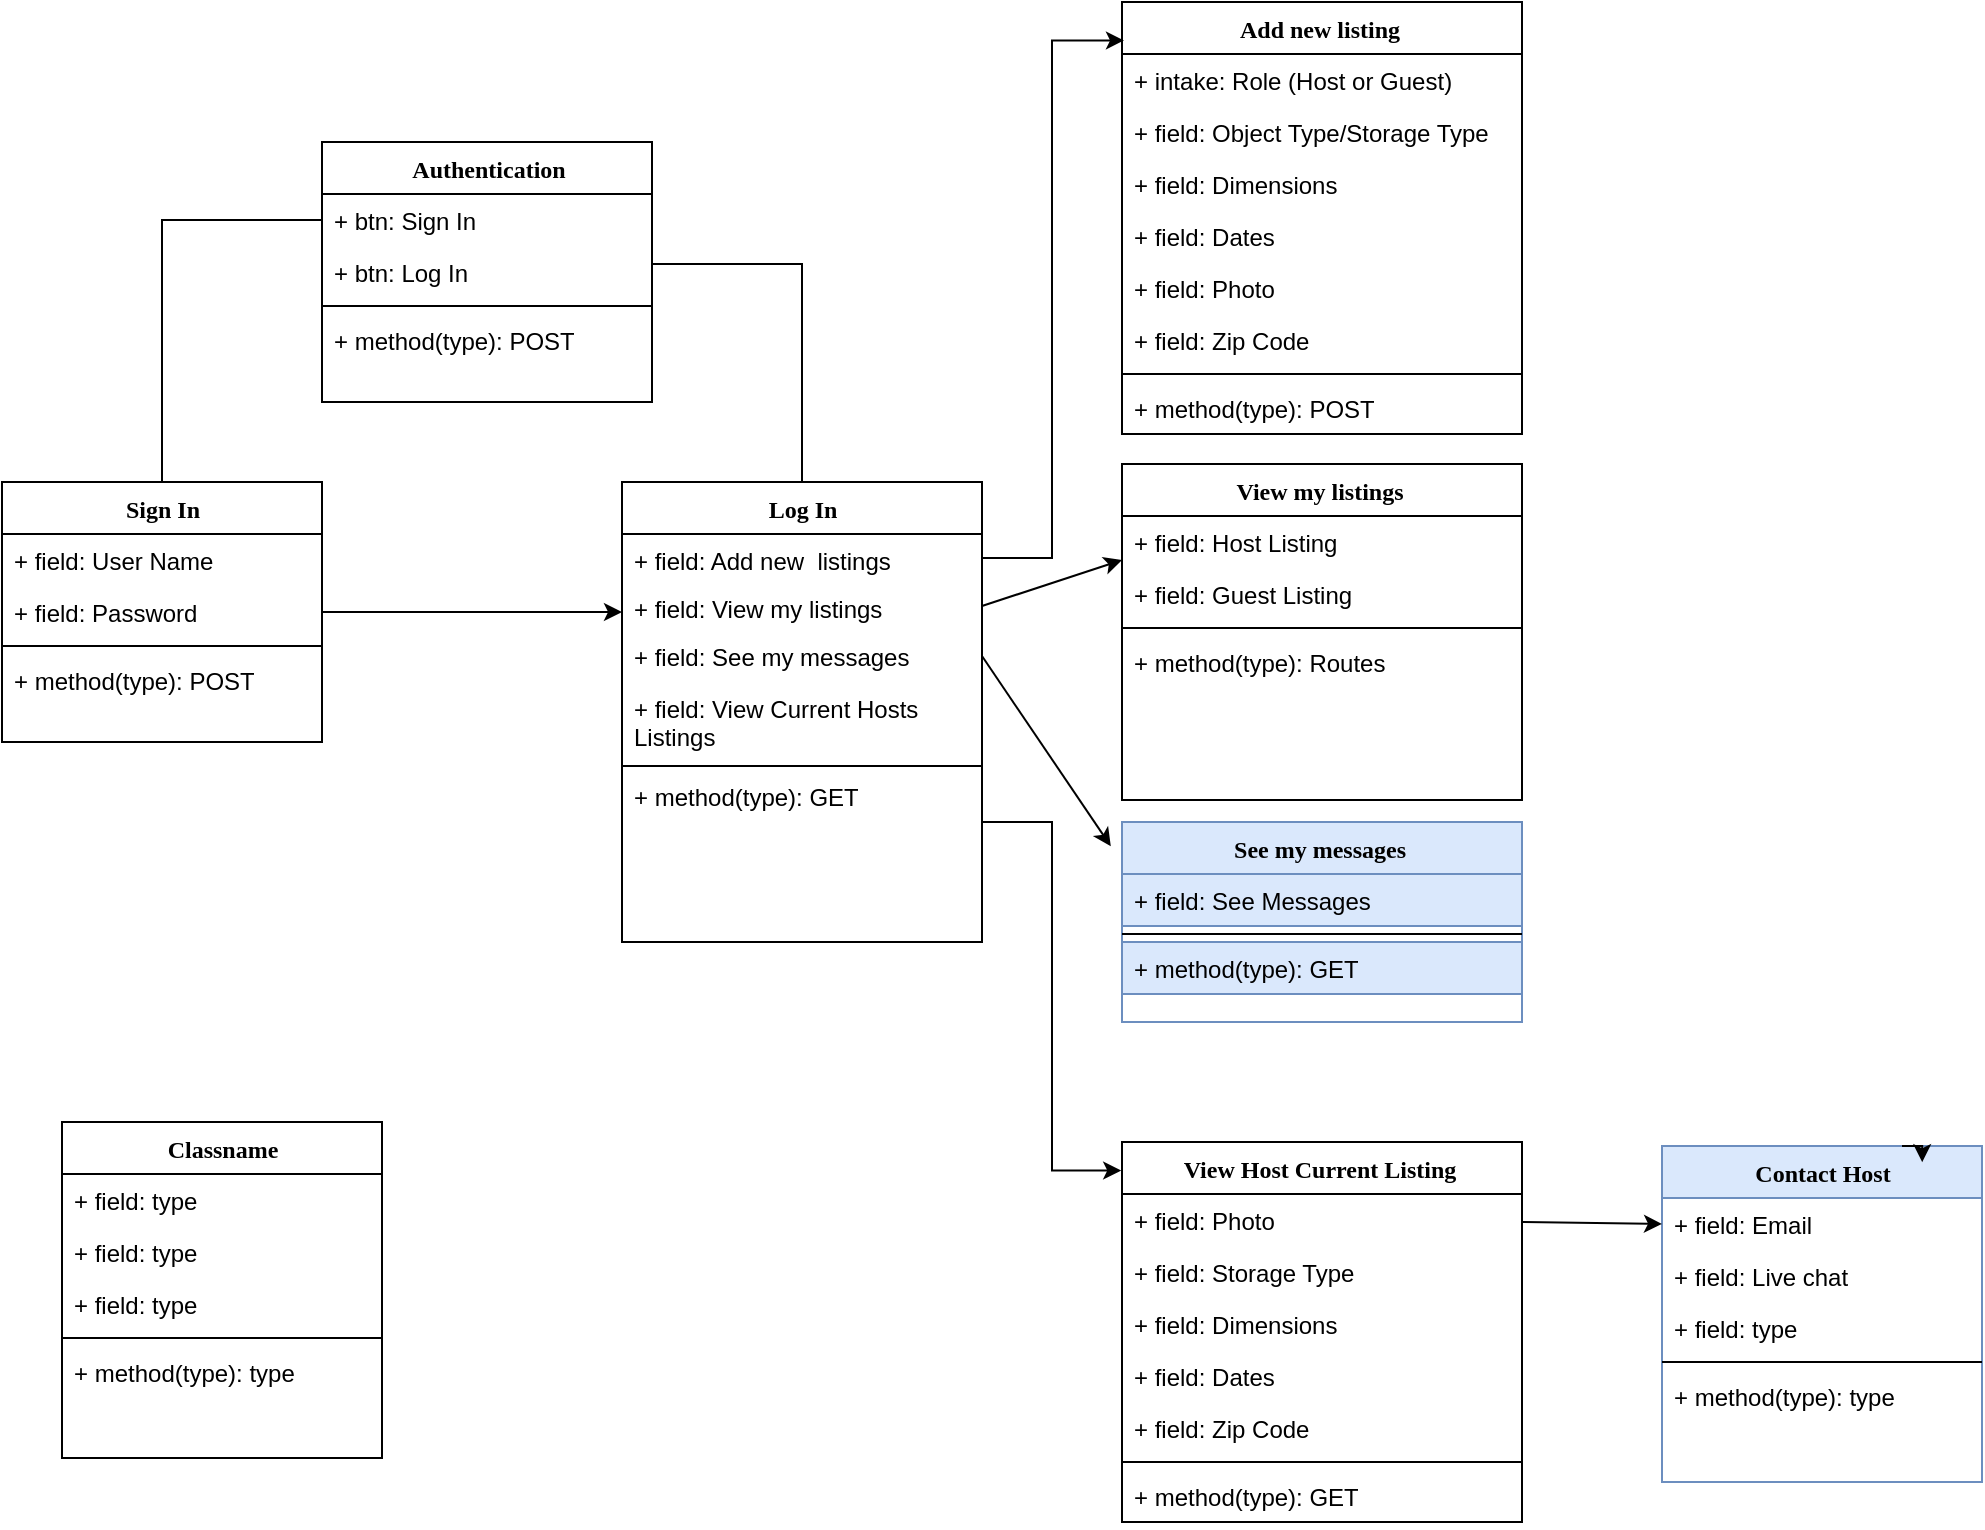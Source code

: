<mxfile version="14.1.2" type="github" pages="2">
  <diagram name="Data Flow " id="6133507b-19e7-1e82-6fc7-422aa6c4b21f">
    <mxGraphModel dx="855" dy="935" grid="1" gridSize="10" guides="1" tooltips="1" connect="1" arrows="1" fold="1" page="1" pageScale="1" pageWidth="1100" pageHeight="850" background="#ffffff" math="0" shadow="0">
      <root>
        <mxCell id="0" />
        <mxCell id="1" parent="0" />
        <mxCell id="235556782a83e6d0-1" value="Add new listing&amp;nbsp;" style="swimlane;html=1;fontStyle=1;align=center;verticalAlign=top;childLayout=stackLayout;horizontal=1;startSize=26;horizontalStack=0;resizeParent=1;resizeLast=0;collapsible=1;marginBottom=0;swimlaneFillColor=#ffffff;rounded=0;shadow=0;comic=0;labelBackgroundColor=none;strokeWidth=1;fillColor=none;fontFamily=Verdana;fontSize=12" parent="1" vertex="1">
          <mxGeometry x="600" y="110" width="200" height="216" as="geometry" />
        </mxCell>
        <mxCell id="235556782a83e6d0-2" value="+ intake: Role (Host or Guest)" style="text;html=1;strokeColor=none;fillColor=none;align=left;verticalAlign=top;spacingLeft=4;spacingRight=4;whiteSpace=wrap;overflow=hidden;rotatable=0;points=[[0,0.5],[1,0.5]];portConstraint=eastwest;" parent="235556782a83e6d0-1" vertex="1">
          <mxGeometry y="26" width="200" height="26" as="geometry" />
        </mxCell>
        <mxCell id="235556782a83e6d0-3" value="+ field: Object Type/Storage Type&amp;nbsp;" style="text;html=1;strokeColor=none;fillColor=none;align=left;verticalAlign=top;spacingLeft=4;spacingRight=4;whiteSpace=wrap;overflow=hidden;rotatable=0;points=[[0,0.5],[1,0.5]];portConstraint=eastwest;" parent="235556782a83e6d0-1" vertex="1">
          <mxGeometry y="52" width="200" height="26" as="geometry" />
        </mxCell>
        <mxCell id="gMW-eXliZmSyRRlXndjO-48" value="+ field: Dimensions&amp;nbsp;" style="text;html=1;strokeColor=none;fillColor=none;align=left;verticalAlign=top;spacingLeft=4;spacingRight=4;whiteSpace=wrap;overflow=hidden;rotatable=0;points=[[0,0.5],[1,0.5]];portConstraint=eastwest;" parent="235556782a83e6d0-1" vertex="1">
          <mxGeometry y="78" width="200" height="26" as="geometry" />
        </mxCell>
        <mxCell id="gMW-eXliZmSyRRlXndjO-49" value="+ field: Dates&amp;nbsp;&amp;nbsp;" style="text;html=1;strokeColor=none;fillColor=none;align=left;verticalAlign=top;spacingLeft=4;spacingRight=4;whiteSpace=wrap;overflow=hidden;rotatable=0;points=[[0,0.5],[1,0.5]];portConstraint=eastwest;" parent="235556782a83e6d0-1" vertex="1">
          <mxGeometry y="104" width="200" height="26" as="geometry" />
        </mxCell>
        <mxCell id="235556782a83e6d0-5" value="+ field: Photo&amp;nbsp;&amp;nbsp;" style="text;html=1;strokeColor=none;fillColor=none;align=left;verticalAlign=top;spacingLeft=4;spacingRight=4;whiteSpace=wrap;overflow=hidden;rotatable=0;points=[[0,0.5],[1,0.5]];portConstraint=eastwest;" parent="235556782a83e6d0-1" vertex="1">
          <mxGeometry y="130" width="200" height="26" as="geometry" />
        </mxCell>
        <mxCell id="1IELFqTFET2UriRZERGF-18" value="+ field: Zip Code&amp;nbsp;&amp;nbsp;" style="text;html=1;strokeColor=none;fillColor=none;align=left;verticalAlign=top;spacingLeft=4;spacingRight=4;whiteSpace=wrap;overflow=hidden;rotatable=0;points=[[0,0.5],[1,0.5]];portConstraint=eastwest;" vertex="1" parent="235556782a83e6d0-1">
          <mxGeometry y="156" width="200" height="26" as="geometry" />
        </mxCell>
        <mxCell id="235556782a83e6d0-6" value="" style="line;html=1;strokeWidth=1;fillColor=none;align=left;verticalAlign=middle;spacingTop=-1;spacingLeft=3;spacingRight=3;rotatable=0;labelPosition=right;points=[];portConstraint=eastwest;" parent="235556782a83e6d0-1" vertex="1">
          <mxGeometry y="182" width="200" height="8" as="geometry" />
        </mxCell>
        <mxCell id="gMW-eXliZmSyRRlXndjO-50" value="+ method(type): POST" style="text;html=1;strokeColor=none;fillColor=none;align=left;verticalAlign=top;spacingLeft=4;spacingRight=4;whiteSpace=wrap;overflow=hidden;rotatable=0;points=[[0,0.5],[1,0.5]];portConstraint=eastwest;" parent="235556782a83e6d0-1" vertex="1">
          <mxGeometry y="190" width="200" height="26" as="geometry" />
        </mxCell>
        <mxCell id="78961159f06e98e8-17" value="Authentication" style="swimlane;html=1;fontStyle=1;align=center;verticalAlign=top;childLayout=stackLayout;horizontal=1;startSize=26;horizontalStack=0;resizeParent=1;resizeLast=0;collapsible=1;marginBottom=0;swimlaneFillColor=#ffffff;rounded=0;shadow=0;comic=0;labelBackgroundColor=none;strokeWidth=1;fillColor=none;fontFamily=Verdana;fontSize=12" parent="1" vertex="1">
          <mxGeometry x="200" y="180" width="165" height="130" as="geometry" />
        </mxCell>
        <mxCell id="78961159f06e98e8-23" value="+ btn: Sign In" style="text;html=1;strokeColor=none;fillColor=none;align=left;verticalAlign=top;spacingLeft=4;spacingRight=4;whiteSpace=wrap;overflow=hidden;rotatable=0;points=[[0,0.5],[1,0.5]];portConstraint=eastwest;" parent="78961159f06e98e8-17" vertex="1">
          <mxGeometry y="26" width="165" height="26" as="geometry" />
        </mxCell>
        <mxCell id="78961159f06e98e8-24" value="+ btn: Log In" style="text;html=1;strokeColor=none;fillColor=none;align=left;verticalAlign=top;spacingLeft=4;spacingRight=4;whiteSpace=wrap;overflow=hidden;rotatable=0;points=[[0,0.5],[1,0.5]];portConstraint=eastwest;" parent="78961159f06e98e8-17" vertex="1">
          <mxGeometry y="52" width="165" height="26" as="geometry" />
        </mxCell>
        <mxCell id="78961159f06e98e8-19" value="" style="line;html=1;strokeWidth=1;fillColor=none;align=left;verticalAlign=middle;spacingTop=-1;spacingLeft=3;spacingRight=3;rotatable=0;labelPosition=right;points=[];portConstraint=eastwest;" parent="78961159f06e98e8-17" vertex="1">
          <mxGeometry y="78" width="165" height="8" as="geometry" />
        </mxCell>
        <mxCell id="gMW-eXliZmSyRRlXndjO-1" value="+ method(type): POST" style="text;html=1;strokeColor=none;fillColor=none;align=left;verticalAlign=top;spacingLeft=4;spacingRight=4;whiteSpace=wrap;overflow=hidden;rotatable=0;points=[[0,0.5],[1,0.5]];portConstraint=eastwest;" parent="78961159f06e98e8-17" vertex="1">
          <mxGeometry y="86" width="165" height="26" as="geometry" />
        </mxCell>
        <mxCell id="78961159f06e98e8-43" value="Sign In" style="swimlane;html=1;fontStyle=1;align=center;verticalAlign=top;childLayout=stackLayout;horizontal=1;startSize=26;horizontalStack=0;resizeParent=1;resizeLast=0;collapsible=1;marginBottom=0;swimlaneFillColor=#ffffff;rounded=0;shadow=0;comic=0;labelBackgroundColor=none;strokeWidth=1;fillColor=none;fontFamily=Verdana;fontSize=12" parent="1" vertex="1">
          <mxGeometry x="40" y="350" width="160" height="130" as="geometry" />
        </mxCell>
        <mxCell id="78961159f06e98e8-44" value="+ field: User Name" style="text;html=1;strokeColor=none;fillColor=none;align=left;verticalAlign=top;spacingLeft=4;spacingRight=4;whiteSpace=wrap;overflow=hidden;rotatable=0;points=[[0,0.5],[1,0.5]];portConstraint=eastwest;" parent="78961159f06e98e8-43" vertex="1">
          <mxGeometry y="26" width="160" height="26" as="geometry" />
        </mxCell>
        <mxCell id="78961159f06e98e8-45" value="+ field: Password" style="text;html=1;strokeColor=none;fillColor=none;align=left;verticalAlign=top;spacingLeft=4;spacingRight=4;whiteSpace=wrap;overflow=hidden;rotatable=0;points=[[0,0.5],[1,0.5]];portConstraint=eastwest;" parent="78961159f06e98e8-43" vertex="1">
          <mxGeometry y="52" width="160" height="26" as="geometry" />
        </mxCell>
        <mxCell id="78961159f06e98e8-51" value="" style="line;html=1;strokeWidth=1;fillColor=none;align=left;verticalAlign=middle;spacingTop=-1;spacingLeft=3;spacingRight=3;rotatable=0;labelPosition=right;points=[];portConstraint=eastwest;" parent="78961159f06e98e8-43" vertex="1">
          <mxGeometry y="78" width="160" height="8" as="geometry" />
        </mxCell>
        <mxCell id="78961159f06e98e8-52" value="+ method(type): POST" style="text;html=1;strokeColor=none;fillColor=none;align=left;verticalAlign=top;spacingLeft=4;spacingRight=4;whiteSpace=wrap;overflow=hidden;rotatable=0;points=[[0,0.5],[1,0.5]];portConstraint=eastwest;" parent="78961159f06e98e8-43" vertex="1">
          <mxGeometry y="86" width="160" height="26" as="geometry" />
        </mxCell>
        <mxCell id="1IELFqTFET2UriRZERGF-10" style="edgeStyle=orthogonalEdgeStyle;rounded=0;orthogonalLoop=1;jettySize=auto;html=1;exitX=1;exitY=0.5;exitDx=0;exitDy=0;entryX=0.005;entryY=0.089;entryDx=0;entryDy=0;entryPerimeter=0;" edge="1" parent="1" source="gMW-eXliZmSyRRlXndjO-3" target="235556782a83e6d0-1">
          <mxGeometry relative="1" as="geometry" />
        </mxCell>
        <mxCell id="1IELFqTFET2UriRZERGF-35" style="edgeStyle=orthogonalEdgeStyle;rounded=0;orthogonalLoop=1;jettySize=auto;html=1;" edge="1" parent="1">
          <mxGeometry relative="1" as="geometry">
            <mxPoint x="439.667" y="550" as="targetPoint" />
            <mxPoint x="440" y="550" as="sourcePoint" />
          </mxGeometry>
        </mxCell>
        <mxCell id="gMW-eXliZmSyRRlXndjO-2" value="Log In" style="swimlane;html=1;fontStyle=1;align=center;verticalAlign=top;childLayout=stackLayout;horizontal=1;startSize=26;horizontalStack=0;resizeParent=1;resizeLast=0;collapsible=1;marginBottom=0;swimlaneFillColor=#ffffff;rounded=0;shadow=0;comic=0;labelBackgroundColor=none;strokeWidth=1;fillColor=none;fontFamily=Verdana;fontSize=12" parent="1" vertex="1">
          <mxGeometry x="350" y="350" width="180" height="230" as="geometry" />
        </mxCell>
        <mxCell id="gMW-eXliZmSyRRlXndjO-3" value="+ field: Add new&amp;nbsp; listings" style="text;html=1;strokeColor=none;fillColor=none;align=left;verticalAlign=top;spacingLeft=4;spacingRight=4;whiteSpace=wrap;overflow=hidden;rotatable=0;points=[[0,0.5],[1,0.5]];portConstraint=eastwest;" parent="gMW-eXliZmSyRRlXndjO-2" vertex="1">
          <mxGeometry y="26" width="180" height="24" as="geometry" />
        </mxCell>
        <mxCell id="gMW-eXliZmSyRRlXndjO-17" value="+ field: View my listings" style="text;html=1;strokeColor=none;fillColor=none;align=left;verticalAlign=top;spacingLeft=4;spacingRight=4;whiteSpace=wrap;overflow=hidden;rotatable=0;points=[[0,0.5],[1,0.5]];portConstraint=eastwest;" parent="gMW-eXliZmSyRRlXndjO-2" vertex="1">
          <mxGeometry y="50" width="180" height="24" as="geometry" />
        </mxCell>
        <mxCell id="gMW-eXliZmSyRRlXndjO-4" value="+ field: See my messages&amp;nbsp;" style="text;html=1;strokeColor=none;fillColor=none;align=left;verticalAlign=top;spacingLeft=4;spacingRight=4;whiteSpace=wrap;overflow=hidden;rotatable=0;points=[[0,0.5],[1,0.5]];portConstraint=eastwest;" parent="gMW-eXliZmSyRRlXndjO-2" vertex="1">
          <mxGeometry y="74" width="180" height="26" as="geometry" />
        </mxCell>
        <mxCell id="1IELFqTFET2UriRZERGF-34" value="+ field: View Current Hosts Listings&amp;nbsp;" style="text;html=1;strokeColor=none;fillColor=none;align=left;verticalAlign=top;spacingLeft=4;spacingRight=4;whiteSpace=wrap;overflow=hidden;rotatable=0;points=[[0,0.5],[1,0.5]];portConstraint=eastwest;" vertex="1" parent="gMW-eXliZmSyRRlXndjO-2">
          <mxGeometry y="100" width="180" height="40" as="geometry" />
        </mxCell>
        <mxCell id="gMW-eXliZmSyRRlXndjO-5" value="" style="line;html=1;strokeWidth=1;fillColor=none;align=left;verticalAlign=middle;spacingTop=-1;spacingLeft=3;spacingRight=3;rotatable=0;labelPosition=right;points=[];portConstraint=eastwest;" parent="gMW-eXliZmSyRRlXndjO-2" vertex="1">
          <mxGeometry y="140" width="180" height="4" as="geometry" />
        </mxCell>
        <mxCell id="gMW-eXliZmSyRRlXndjO-6" value="+ method(type): GET" style="text;html=1;strokeColor=none;fillColor=none;align=left;verticalAlign=top;spacingLeft=4;spacingRight=4;whiteSpace=wrap;overflow=hidden;rotatable=0;points=[[0,0.5],[1,0.5]];portConstraint=eastwest;" parent="gMW-eXliZmSyRRlXndjO-2" vertex="1">
          <mxGeometry y="144" width="180" height="20" as="geometry" />
        </mxCell>
        <mxCell id="gMW-eXliZmSyRRlXndjO-9" style="edgeStyle=orthogonalEdgeStyle;rounded=0;html=1;labelBackgroundColor=none;startArrow=none;startFill=0;startSize=8;endArrow=none;endFill=0;endSize=16;fontFamily=Verdana;fontSize=12;entryX=0;entryY=0.5;entryDx=0;entryDy=0;" parent="1" target="78961159f06e98e8-23" edge="1">
          <mxGeometry relative="1" as="geometry">
            <Array as="points">
              <mxPoint x="120" y="219" />
            </Array>
            <mxPoint x="120" y="350" as="sourcePoint" />
            <mxPoint x="40" y="250" as="targetPoint" />
          </mxGeometry>
        </mxCell>
        <mxCell id="gMW-eXliZmSyRRlXndjO-14" style="edgeStyle=orthogonalEdgeStyle;rounded=0;html=1;labelBackgroundColor=none;startArrow=none;startFill=0;startSize=8;endArrow=none;endFill=0;endSize=16;fontFamily=Verdana;fontSize=12;entryX=1;entryY=0.5;entryDx=0;entryDy=0;" parent="1" target="78961159f06e98e8-24" edge="1">
          <mxGeometry relative="1" as="geometry">
            <Array as="points">
              <mxPoint x="440" y="241" />
              <mxPoint x="365" y="241" />
            </Array>
            <mxPoint x="440" y="350" as="sourcePoint" />
            <mxPoint x="520" y="241" as="targetPoint" />
          </mxGeometry>
        </mxCell>
        <mxCell id="gMW-eXliZmSyRRlXndjO-18" value="View my listings&amp;nbsp;" style="swimlane;html=1;fontStyle=1;align=center;verticalAlign=top;childLayout=stackLayout;horizontal=1;startSize=26;horizontalStack=0;resizeParent=1;resizeLast=0;collapsible=1;marginBottom=0;swimlaneFillColor=#ffffff;rounded=0;shadow=0;comic=0;labelBackgroundColor=none;strokeWidth=1;fillColor=none;fontFamily=Verdana;fontSize=12" parent="1" vertex="1">
          <mxGeometry x="600" y="341" width="200" height="168" as="geometry" />
        </mxCell>
        <mxCell id="gMW-eXliZmSyRRlXndjO-19" value="+ field: Host Listing" style="text;html=1;strokeColor=none;fillColor=none;align=left;verticalAlign=top;spacingLeft=4;spacingRight=4;whiteSpace=wrap;overflow=hidden;rotatable=0;points=[[0,0.5],[1,0.5]];portConstraint=eastwest;" parent="gMW-eXliZmSyRRlXndjO-18" vertex="1">
          <mxGeometry y="26" width="200" height="26" as="geometry" />
        </mxCell>
        <mxCell id="gMW-eXliZmSyRRlXndjO-20" value="+ field: Guest Listing&amp;nbsp;" style="text;html=1;strokeColor=none;fillColor=none;align=left;verticalAlign=top;spacingLeft=4;spacingRight=4;whiteSpace=wrap;overflow=hidden;rotatable=0;points=[[0,0.5],[1,0.5]];portConstraint=eastwest;" parent="gMW-eXliZmSyRRlXndjO-18" vertex="1">
          <mxGeometry y="52" width="200" height="26" as="geometry" />
        </mxCell>
        <mxCell id="gMW-eXliZmSyRRlXndjO-22" value="" style="line;html=1;strokeWidth=1;fillColor=none;align=left;verticalAlign=middle;spacingTop=-1;spacingLeft=3;spacingRight=3;rotatable=0;labelPosition=right;points=[];portConstraint=eastwest;" parent="gMW-eXliZmSyRRlXndjO-18" vertex="1">
          <mxGeometry y="78" width="200" height="8" as="geometry" />
        </mxCell>
        <mxCell id="gMW-eXliZmSyRRlXndjO-23" value="+ method(type): Routes" style="text;html=1;strokeColor=none;fillColor=none;align=left;verticalAlign=top;spacingLeft=4;spacingRight=4;whiteSpace=wrap;overflow=hidden;rotatable=0;points=[[0,0.5],[1,0.5]];portConstraint=eastwest;" parent="gMW-eXliZmSyRRlXndjO-18" vertex="1">
          <mxGeometry y="86" width="200" height="26" as="geometry" />
        </mxCell>
        <mxCell id="gMW-eXliZmSyRRlXndjO-32" value="" style="endArrow=classic;html=1;exitX=1;exitY=0.5;exitDx=0;exitDy=0;" parent="1" source="78961159f06e98e8-45" edge="1">
          <mxGeometry width="50" height="50" relative="1" as="geometry">
            <mxPoint x="410" y="550" as="sourcePoint" />
            <mxPoint x="350" y="415" as="targetPoint" />
          </mxGeometry>
        </mxCell>
        <mxCell id="gMW-eXliZmSyRRlXndjO-33" value="See my messages&amp;nbsp;" style="swimlane;html=1;fontStyle=1;align=center;verticalAlign=top;childLayout=stackLayout;horizontal=1;startSize=26;horizontalStack=0;resizeParent=1;resizeLast=0;collapsible=1;marginBottom=0;swimlaneFillColor=#ffffff;rounded=0;shadow=0;comic=0;labelBackgroundColor=none;strokeWidth=1;fillColor=#dae8fc;fontFamily=Verdana;fontSize=12;strokeColor=#6c8ebf;" parent="1" vertex="1">
          <mxGeometry x="600" y="520" width="200" height="100" as="geometry" />
        </mxCell>
        <mxCell id="gMW-eXliZmSyRRlXndjO-34" value="+ field: See Messages" style="text;html=1;strokeColor=#6c8ebf;fillColor=#dae8fc;align=left;verticalAlign=top;spacingLeft=4;spacingRight=4;whiteSpace=wrap;overflow=hidden;rotatable=0;points=[[0,0.5],[1,0.5]];portConstraint=eastwest;" parent="gMW-eXliZmSyRRlXndjO-33" vertex="1">
          <mxGeometry y="26" width="200" height="26" as="geometry" />
        </mxCell>
        <mxCell id="gMW-eXliZmSyRRlXndjO-37" value="" style="line;html=1;strokeWidth=1;fillColor=none;align=left;verticalAlign=middle;spacingTop=-1;spacingLeft=3;spacingRight=3;rotatable=0;labelPosition=right;points=[];portConstraint=eastwest;" parent="gMW-eXliZmSyRRlXndjO-33" vertex="1">
          <mxGeometry y="52" width="200" height="8" as="geometry" />
        </mxCell>
        <mxCell id="gMW-eXliZmSyRRlXndjO-38" value="+ method(type): GET" style="text;html=1;strokeColor=#6c8ebf;fillColor=#dae8fc;align=left;verticalAlign=top;spacingLeft=4;spacingRight=4;whiteSpace=wrap;overflow=hidden;rotatable=0;points=[[0,0.5],[1,0.5]];portConstraint=eastwest;" parent="gMW-eXliZmSyRRlXndjO-33" vertex="1">
          <mxGeometry y="60" width="200" height="26" as="geometry" />
        </mxCell>
        <mxCell id="gMW-eXliZmSyRRlXndjO-39" value="Classname" style="swimlane;html=1;fontStyle=1;align=center;verticalAlign=top;childLayout=stackLayout;horizontal=1;startSize=26;horizontalStack=0;resizeParent=1;resizeLast=0;collapsible=1;marginBottom=0;swimlaneFillColor=#ffffff;rounded=0;shadow=0;comic=0;labelBackgroundColor=none;strokeWidth=1;fillColor=none;fontFamily=Verdana;fontSize=12" parent="1" vertex="1">
          <mxGeometry x="70" y="670" width="160" height="168" as="geometry" />
        </mxCell>
        <mxCell id="gMW-eXliZmSyRRlXndjO-40" value="+ field: type" style="text;html=1;strokeColor=none;fillColor=none;align=left;verticalAlign=top;spacingLeft=4;spacingRight=4;whiteSpace=wrap;overflow=hidden;rotatable=0;points=[[0,0.5],[1,0.5]];portConstraint=eastwest;" parent="gMW-eXliZmSyRRlXndjO-39" vertex="1">
          <mxGeometry y="26" width="160" height="26" as="geometry" />
        </mxCell>
        <mxCell id="gMW-eXliZmSyRRlXndjO-41" value="+ field: type" style="text;html=1;strokeColor=none;fillColor=none;align=left;verticalAlign=top;spacingLeft=4;spacingRight=4;whiteSpace=wrap;overflow=hidden;rotatable=0;points=[[0,0.5],[1,0.5]];portConstraint=eastwest;" parent="gMW-eXliZmSyRRlXndjO-39" vertex="1">
          <mxGeometry y="52" width="160" height="26" as="geometry" />
        </mxCell>
        <mxCell id="gMW-eXliZmSyRRlXndjO-42" value="+ field: type" style="text;html=1;strokeColor=none;fillColor=none;align=left;verticalAlign=top;spacingLeft=4;spacingRight=4;whiteSpace=wrap;overflow=hidden;rotatable=0;points=[[0,0.5],[1,0.5]];portConstraint=eastwest;" parent="gMW-eXliZmSyRRlXndjO-39" vertex="1">
          <mxGeometry y="78" width="160" height="26" as="geometry" />
        </mxCell>
        <mxCell id="gMW-eXliZmSyRRlXndjO-43" value="" style="line;html=1;strokeWidth=1;fillColor=none;align=left;verticalAlign=middle;spacingTop=-1;spacingLeft=3;spacingRight=3;rotatable=0;labelPosition=right;points=[];portConstraint=eastwest;" parent="gMW-eXliZmSyRRlXndjO-39" vertex="1">
          <mxGeometry y="104" width="160" height="8" as="geometry" />
        </mxCell>
        <mxCell id="gMW-eXliZmSyRRlXndjO-44" value="+ method(type): type" style="text;html=1;strokeColor=none;fillColor=none;align=left;verticalAlign=top;spacingLeft=4;spacingRight=4;whiteSpace=wrap;overflow=hidden;rotatable=0;points=[[0,0.5],[1,0.5]];portConstraint=eastwest;" parent="gMW-eXliZmSyRRlXndjO-39" vertex="1">
          <mxGeometry y="112" width="160" height="26" as="geometry" />
        </mxCell>
        <mxCell id="gMW-eXliZmSyRRlXndjO-46" value="" style="endArrow=classic;html=1;exitX=1;exitY=0.5;exitDx=0;exitDy=0;" parent="1" source="gMW-eXliZmSyRRlXndjO-17" edge="1">
          <mxGeometry width="50" height="50" relative="1" as="geometry">
            <mxPoint x="630" y="380" as="sourcePoint" />
            <mxPoint x="600" y="389" as="targetPoint" />
          </mxGeometry>
        </mxCell>
        <mxCell id="gMW-eXliZmSyRRlXndjO-47" value="" style="endArrow=classic;html=1;exitX=1;exitY=0.5;exitDx=0;exitDy=0;entryX=-0.028;entryY=0.121;entryDx=0;entryDy=0;entryPerimeter=0;" parent="1" source="gMW-eXliZmSyRRlXndjO-4" target="gMW-eXliZmSyRRlXndjO-33" edge="1">
          <mxGeometry width="50" height="50" relative="1" as="geometry">
            <mxPoint x="630" y="380" as="sourcePoint" />
            <mxPoint x="600" y="611" as="targetPoint" />
            <Array as="points" />
          </mxGeometry>
        </mxCell>
        <mxCell id="1IELFqTFET2UriRZERGF-12" value="View Host Current Listing&amp;nbsp;" style="swimlane;html=1;fontStyle=1;align=center;verticalAlign=top;childLayout=stackLayout;horizontal=1;startSize=26;horizontalStack=0;resizeParent=1;resizeLast=0;collapsible=1;marginBottom=0;swimlaneFillColor=#ffffff;rounded=0;shadow=0;comic=0;labelBackgroundColor=none;strokeWidth=1;fillColor=none;fontFamily=Verdana;fontSize=12" vertex="1" parent="1">
          <mxGeometry x="600" y="680" width="200" height="190" as="geometry" />
        </mxCell>
        <mxCell id="1IELFqTFET2UriRZERGF-13" value="+ field: Photo" style="text;html=1;strokeColor=none;fillColor=none;align=left;verticalAlign=top;spacingLeft=4;spacingRight=4;whiteSpace=wrap;overflow=hidden;rotatable=0;points=[[0,0.5],[1,0.5]];portConstraint=eastwest;" vertex="1" parent="1IELFqTFET2UriRZERGF-12">
          <mxGeometry y="26" width="200" height="26" as="geometry" />
        </mxCell>
        <mxCell id="1IELFqTFET2UriRZERGF-14" value="+ field: Storage Type" style="text;html=1;strokeColor=none;fillColor=none;align=left;verticalAlign=top;spacingLeft=4;spacingRight=4;whiteSpace=wrap;overflow=hidden;rotatable=0;points=[[0,0.5],[1,0.5]];portConstraint=eastwest;" vertex="1" parent="1IELFqTFET2UriRZERGF-12">
          <mxGeometry y="52" width="200" height="26" as="geometry" />
        </mxCell>
        <mxCell id="1IELFqTFET2UriRZERGF-15" value="+ field: Dimensions" style="text;html=1;strokeColor=none;fillColor=none;align=left;verticalAlign=top;spacingLeft=4;spacingRight=4;whiteSpace=wrap;overflow=hidden;rotatable=0;points=[[0,0.5],[1,0.5]];portConstraint=eastwest;" vertex="1" parent="1IELFqTFET2UriRZERGF-12">
          <mxGeometry y="78" width="200" height="26" as="geometry" />
        </mxCell>
        <mxCell id="1IELFqTFET2UriRZERGF-20" value="+ field: Dates&amp;nbsp;&amp;nbsp;" style="text;html=1;strokeColor=none;fillColor=none;align=left;verticalAlign=top;spacingLeft=4;spacingRight=4;whiteSpace=wrap;overflow=hidden;rotatable=0;points=[[0,0.5],[1,0.5]];portConstraint=eastwest;" vertex="1" parent="1IELFqTFET2UriRZERGF-12">
          <mxGeometry y="104" width="200" height="26" as="geometry" />
        </mxCell>
        <mxCell id="1IELFqTFET2UriRZERGF-21" value="+ field: Zip Code&amp;nbsp;&amp;nbsp;" style="text;html=1;strokeColor=none;fillColor=none;align=left;verticalAlign=top;spacingLeft=4;spacingRight=4;whiteSpace=wrap;overflow=hidden;rotatable=0;points=[[0,0.5],[1,0.5]];portConstraint=eastwest;" vertex="1" parent="1IELFqTFET2UriRZERGF-12">
          <mxGeometry y="130" width="200" height="26" as="geometry" />
        </mxCell>
        <mxCell id="1IELFqTFET2UriRZERGF-16" value="" style="line;html=1;strokeWidth=1;fillColor=none;align=left;verticalAlign=middle;spacingTop=-1;spacingLeft=3;spacingRight=3;rotatable=0;labelPosition=right;points=[];portConstraint=eastwest;" vertex="1" parent="1IELFqTFET2UriRZERGF-12">
          <mxGeometry y="156" width="200" height="8" as="geometry" />
        </mxCell>
        <mxCell id="1IELFqTFET2UriRZERGF-17" value="+ method(type): GET" style="text;html=1;strokeColor=none;fillColor=none;align=left;verticalAlign=top;spacingLeft=4;spacingRight=4;whiteSpace=wrap;overflow=hidden;rotatable=0;points=[[0,0.5],[1,0.5]];portConstraint=eastwest;" vertex="1" parent="1IELFqTFET2UriRZERGF-12">
          <mxGeometry y="164" width="200" height="26" as="geometry" />
        </mxCell>
        <mxCell id="1IELFqTFET2UriRZERGF-25" value="Contact Host" style="swimlane;html=1;fontStyle=1;align=center;verticalAlign=top;childLayout=stackLayout;horizontal=1;startSize=26;horizontalStack=0;resizeParent=1;resizeLast=0;collapsible=1;marginBottom=0;swimlaneFillColor=#ffffff;rounded=0;shadow=0;comic=0;labelBackgroundColor=none;strokeWidth=1;fillColor=#dae8fc;fontFamily=Verdana;fontSize=12;strokeColor=#6c8ebf;" vertex="1" parent="1">
          <mxGeometry x="870" y="682" width="160" height="168" as="geometry" />
        </mxCell>
        <mxCell id="1IELFqTFET2UriRZERGF-26" value="+ field: Email" style="text;html=1;strokeColor=none;fillColor=none;align=left;verticalAlign=top;spacingLeft=4;spacingRight=4;whiteSpace=wrap;overflow=hidden;rotatable=0;points=[[0,0.5],[1,0.5]];portConstraint=eastwest;" vertex="1" parent="1IELFqTFET2UriRZERGF-25">
          <mxGeometry y="26" width="160" height="26" as="geometry" />
        </mxCell>
        <mxCell id="1IELFqTFET2UriRZERGF-27" value="+ field: Live chat" style="text;html=1;strokeColor=none;fillColor=none;align=left;verticalAlign=top;spacingLeft=4;spacingRight=4;whiteSpace=wrap;overflow=hidden;rotatable=0;points=[[0,0.5],[1,0.5]];portConstraint=eastwest;" vertex="1" parent="1IELFqTFET2UriRZERGF-25">
          <mxGeometry y="52" width="160" height="26" as="geometry" />
        </mxCell>
        <mxCell id="1IELFqTFET2UriRZERGF-28" value="+ field: type" style="text;html=1;strokeColor=none;fillColor=none;align=left;verticalAlign=top;spacingLeft=4;spacingRight=4;whiteSpace=wrap;overflow=hidden;rotatable=0;points=[[0,0.5],[1,0.5]];portConstraint=eastwest;" vertex="1" parent="1IELFqTFET2UriRZERGF-25">
          <mxGeometry y="78" width="160" height="26" as="geometry" />
        </mxCell>
        <mxCell id="1IELFqTFET2UriRZERGF-29" value="" style="line;html=1;strokeWidth=1;fillColor=none;align=left;verticalAlign=middle;spacingTop=-1;spacingLeft=3;spacingRight=3;rotatable=0;labelPosition=right;points=[];portConstraint=eastwest;" vertex="1" parent="1IELFqTFET2UriRZERGF-25">
          <mxGeometry y="104" width="160" height="8" as="geometry" />
        </mxCell>
        <mxCell id="1IELFqTFET2UriRZERGF-30" value="+ method(type): type" style="text;html=1;strokeColor=none;fillColor=none;align=left;verticalAlign=top;spacingLeft=4;spacingRight=4;whiteSpace=wrap;overflow=hidden;rotatable=0;points=[[0,0.5],[1,0.5]];portConstraint=eastwest;" vertex="1" parent="1IELFqTFET2UriRZERGF-25">
          <mxGeometry y="112" width="160" height="26" as="geometry" />
        </mxCell>
        <mxCell id="1IELFqTFET2UriRZERGF-39" style="edgeStyle=orthogonalEdgeStyle;rounded=0;orthogonalLoop=1;jettySize=auto;html=1;exitX=1;exitY=0.5;exitDx=0;exitDy=0;entryX=-0.002;entryY=0.075;entryDx=0;entryDy=0;entryPerimeter=0;" edge="1" parent="1" source="1IELFqTFET2UriRZERGF-34" target="1IELFqTFET2UriRZERGF-12">
          <mxGeometry relative="1" as="geometry">
            <mxPoint x="560" y="750" as="targetPoint" />
            <Array as="points">
              <mxPoint x="530" y="520" />
              <mxPoint x="565" y="520" />
              <mxPoint x="565" y="694" />
            </Array>
          </mxGeometry>
        </mxCell>
        <mxCell id="1IELFqTFET2UriRZERGF-40" value="" style="endArrow=classic;html=1;entryX=0;entryY=0.5;entryDx=0;entryDy=0;" edge="1" parent="1" target="1IELFqTFET2UriRZERGF-26">
          <mxGeometry width="50" height="50" relative="1" as="geometry">
            <mxPoint x="800" y="720" as="sourcePoint" />
            <mxPoint x="860" y="720" as="targetPoint" />
          </mxGeometry>
        </mxCell>
        <mxCell id="1IELFqTFET2UriRZERGF-46" style="edgeStyle=orthogonalEdgeStyle;rounded=0;orthogonalLoop=1;jettySize=auto;html=1;exitX=0.75;exitY=0;exitDx=0;exitDy=0;entryX=0.813;entryY=0.048;entryDx=0;entryDy=0;entryPerimeter=0;" edge="1" parent="1" source="1IELFqTFET2UriRZERGF-25" target="1IELFqTFET2UriRZERGF-25">
          <mxGeometry relative="1" as="geometry" />
        </mxCell>
      </root>
    </mxGraphModel>
  </diagram>
  <diagram id="64skYNV_Fudp0nh6LhXu" name="Page-2">
    <mxGraphModel dx="1157" dy="616" grid="1" gridSize="10" guides="1" tooltips="1" connect="1" arrows="1" fold="1" page="1" pageScale="1" pageWidth="850" pageHeight="1100" math="0" shadow="0">
      <root>
        <mxCell id="7n_FfiYeeeavcaeeXXYB-0" />
        <mxCell id="7n_FfiYeeeavcaeeXXYB-1" parent="7n_FfiYeeeavcaeeXXYB-0" />
      </root>
    </mxGraphModel>
  </diagram>
</mxfile>
